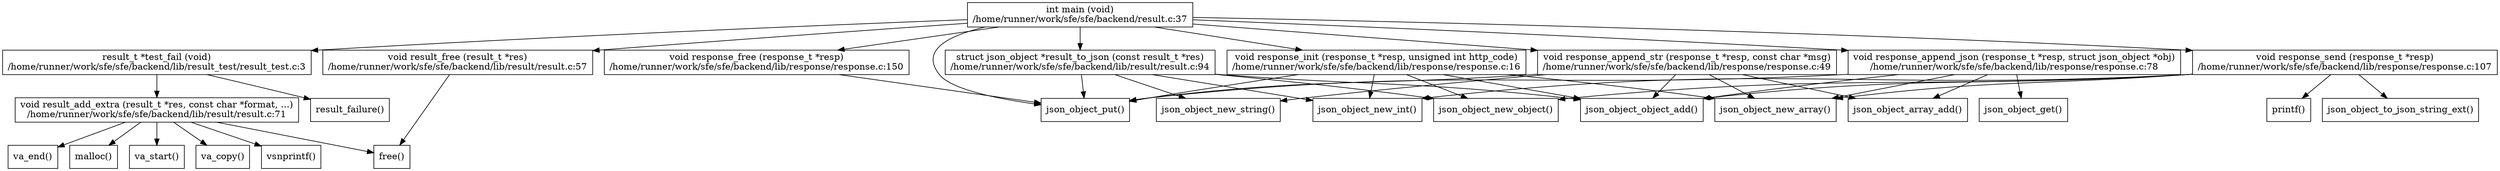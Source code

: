 digraph cflow {
    node [shape="box"]
    main [label="int main (void)
/home/runner/work/sfe/sfe/backend/result.c:37"]
    main -> test_fail
    main -> result_to_json
    main -> result_free
    main -> response_init
    main -> response_append_json
    main -> json_object_put
    main -> response_send
    main -> response_free
    main -> response_append_str
    test_fail [label="result_t *test_fail (void)
/home/runner/work/sfe/sfe/backend/lib/result_test/result_test.c:3"]
    test_fail -> result_failure
    test_fail -> result_add_extra
    result_failure [label="result_failure()"]
    result_add_extra [label="void result_add_extra (result_t *res, const char *format, ...)
/home/runner/work/sfe/sfe/backend/lib/result/result.c:71"]
    result_add_extra -> va_start
    result_add_extra -> va_copy
    result_add_extra -> vsnprintf
    result_add_extra -> va_end
    result_add_extra -> malloc
    result_add_extra -> free
    va_start [label="va_start()"]
    va_copy [label="va_copy()"]
    vsnprintf [label="vsnprintf()"]
    va_end [label="va_end()"]
    malloc [label="malloc()"]
    free [label="free()"]
    result_to_json [label="struct json_object *result_to_json (const result_t *res)
/home/runner/work/sfe/sfe/backend/lib/result/result.c:94"]
    result_to_json -> json_object_new_object
    result_to_json -> json_object_object_add
    result_to_json -> json_object_new_string
    result_to_json -> json_object_new_int
    result_to_json -> json_object_put
    json_object_new_object [label="json_object_new_object()"]
    json_object_object_add [label="json_object_object_add()"]
    json_object_new_string [label="json_object_new_string()"]
    json_object_new_int [label="json_object_new_int()"]
    json_object_put [label="json_object_put()"]
    result_free [label="void result_free (result_t *res)
/home/runner/work/sfe/sfe/backend/lib/result/result.c:57"]
    result_free -> free
    response_init [label="void response_init (response_t *resp, unsigned int http_code)
/home/runner/work/sfe/sfe/backend/lib/response/response.c:16"]
    response_init -> json_object_put
    response_init -> json_object_new_object
    response_init -> json_object_object_add
    response_init -> json_object_new_int
    response_init -> json_object_new_array
    json_object_new_array [label="json_object_new_array()"]
    response_append_json [label="void response_append_json (response_t *resp, struct json_object *obj)
/home/runner/work/sfe/sfe/backend/lib/response/response.c:78"]
    response_append_json -> json_object_new_array
    response_append_json -> json_object_object_add
    response_append_json -> json_object_get
    response_append_json -> json_object_array_add
    response_append_json -> json_object_put
    json_object_get [label="json_object_get()"]
    json_object_array_add [label="json_object_array_add()"]
    response_send [label="void response_send (response_t *resp)
/home/runner/work/sfe/sfe/backend/lib/response/response.c:107"]
    response_send -> json_object_new_object
    response_send -> json_object_object_add
    response_send -> json_object_new_int
    response_send -> json_object_new_array
    response_send -> json_object_to_json_string_ext
    response_send -> printf
    json_object_to_json_string_ext [label="json_object_to_json_string_ext()"]
    printf [label="printf()"]
    response_free [label="void response_free (response_t *resp)
/home/runner/work/sfe/sfe/backend/lib/response/response.c:150"]
    response_free -> json_object_put
    response_append_str [label="void response_append_str (response_t *resp, const char *msg)
/home/runner/work/sfe/sfe/backend/lib/response/response.c:49"]
    response_append_str -> json_object_new_array
    response_append_str -> json_object_object_add
    response_append_str -> json_object_new_string
    response_append_str -> json_object_array_add
    response_append_str -> json_object_put
}
